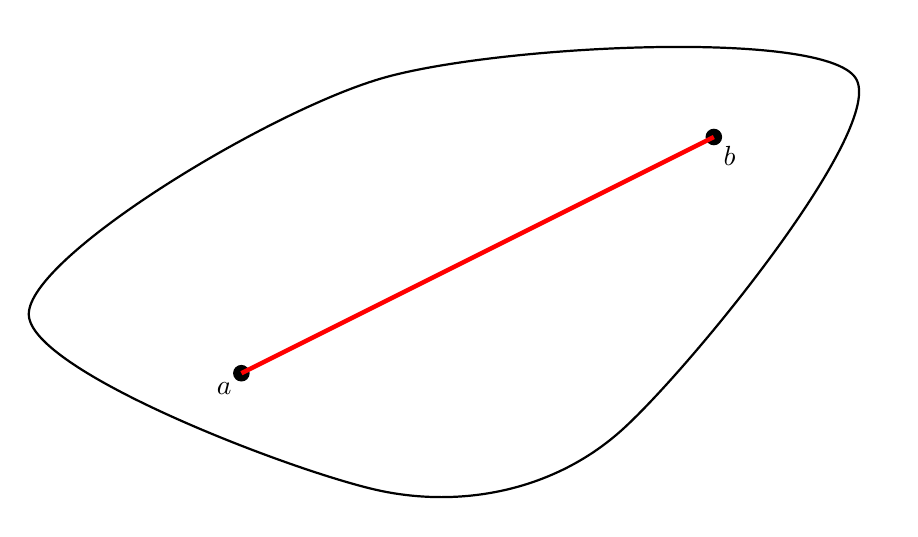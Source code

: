 \begin{tikzpicture}[scale=1.5]

\pgfmathsetmacro\x{-0.2} 
\pgfmathsetmacro\y{-0.5} 
\pgfmathsetmacro\h{4}
\pgfmathsetmacro\k{2}

\fill (\x,\y) circle (2pt) node[below left] {$a$};
\fill (\x+\h,\y+\k) circle (2pt) node[below right] {$b$};
\draw[ultra thick, red] (\x,\y)--++(\h,\k);

\draw [black, thick] plot [smooth cycle] coordinates {(-2,0) (1,2) (5,2) (3,-1) (1,-1.5)};

\end{tikzpicture}